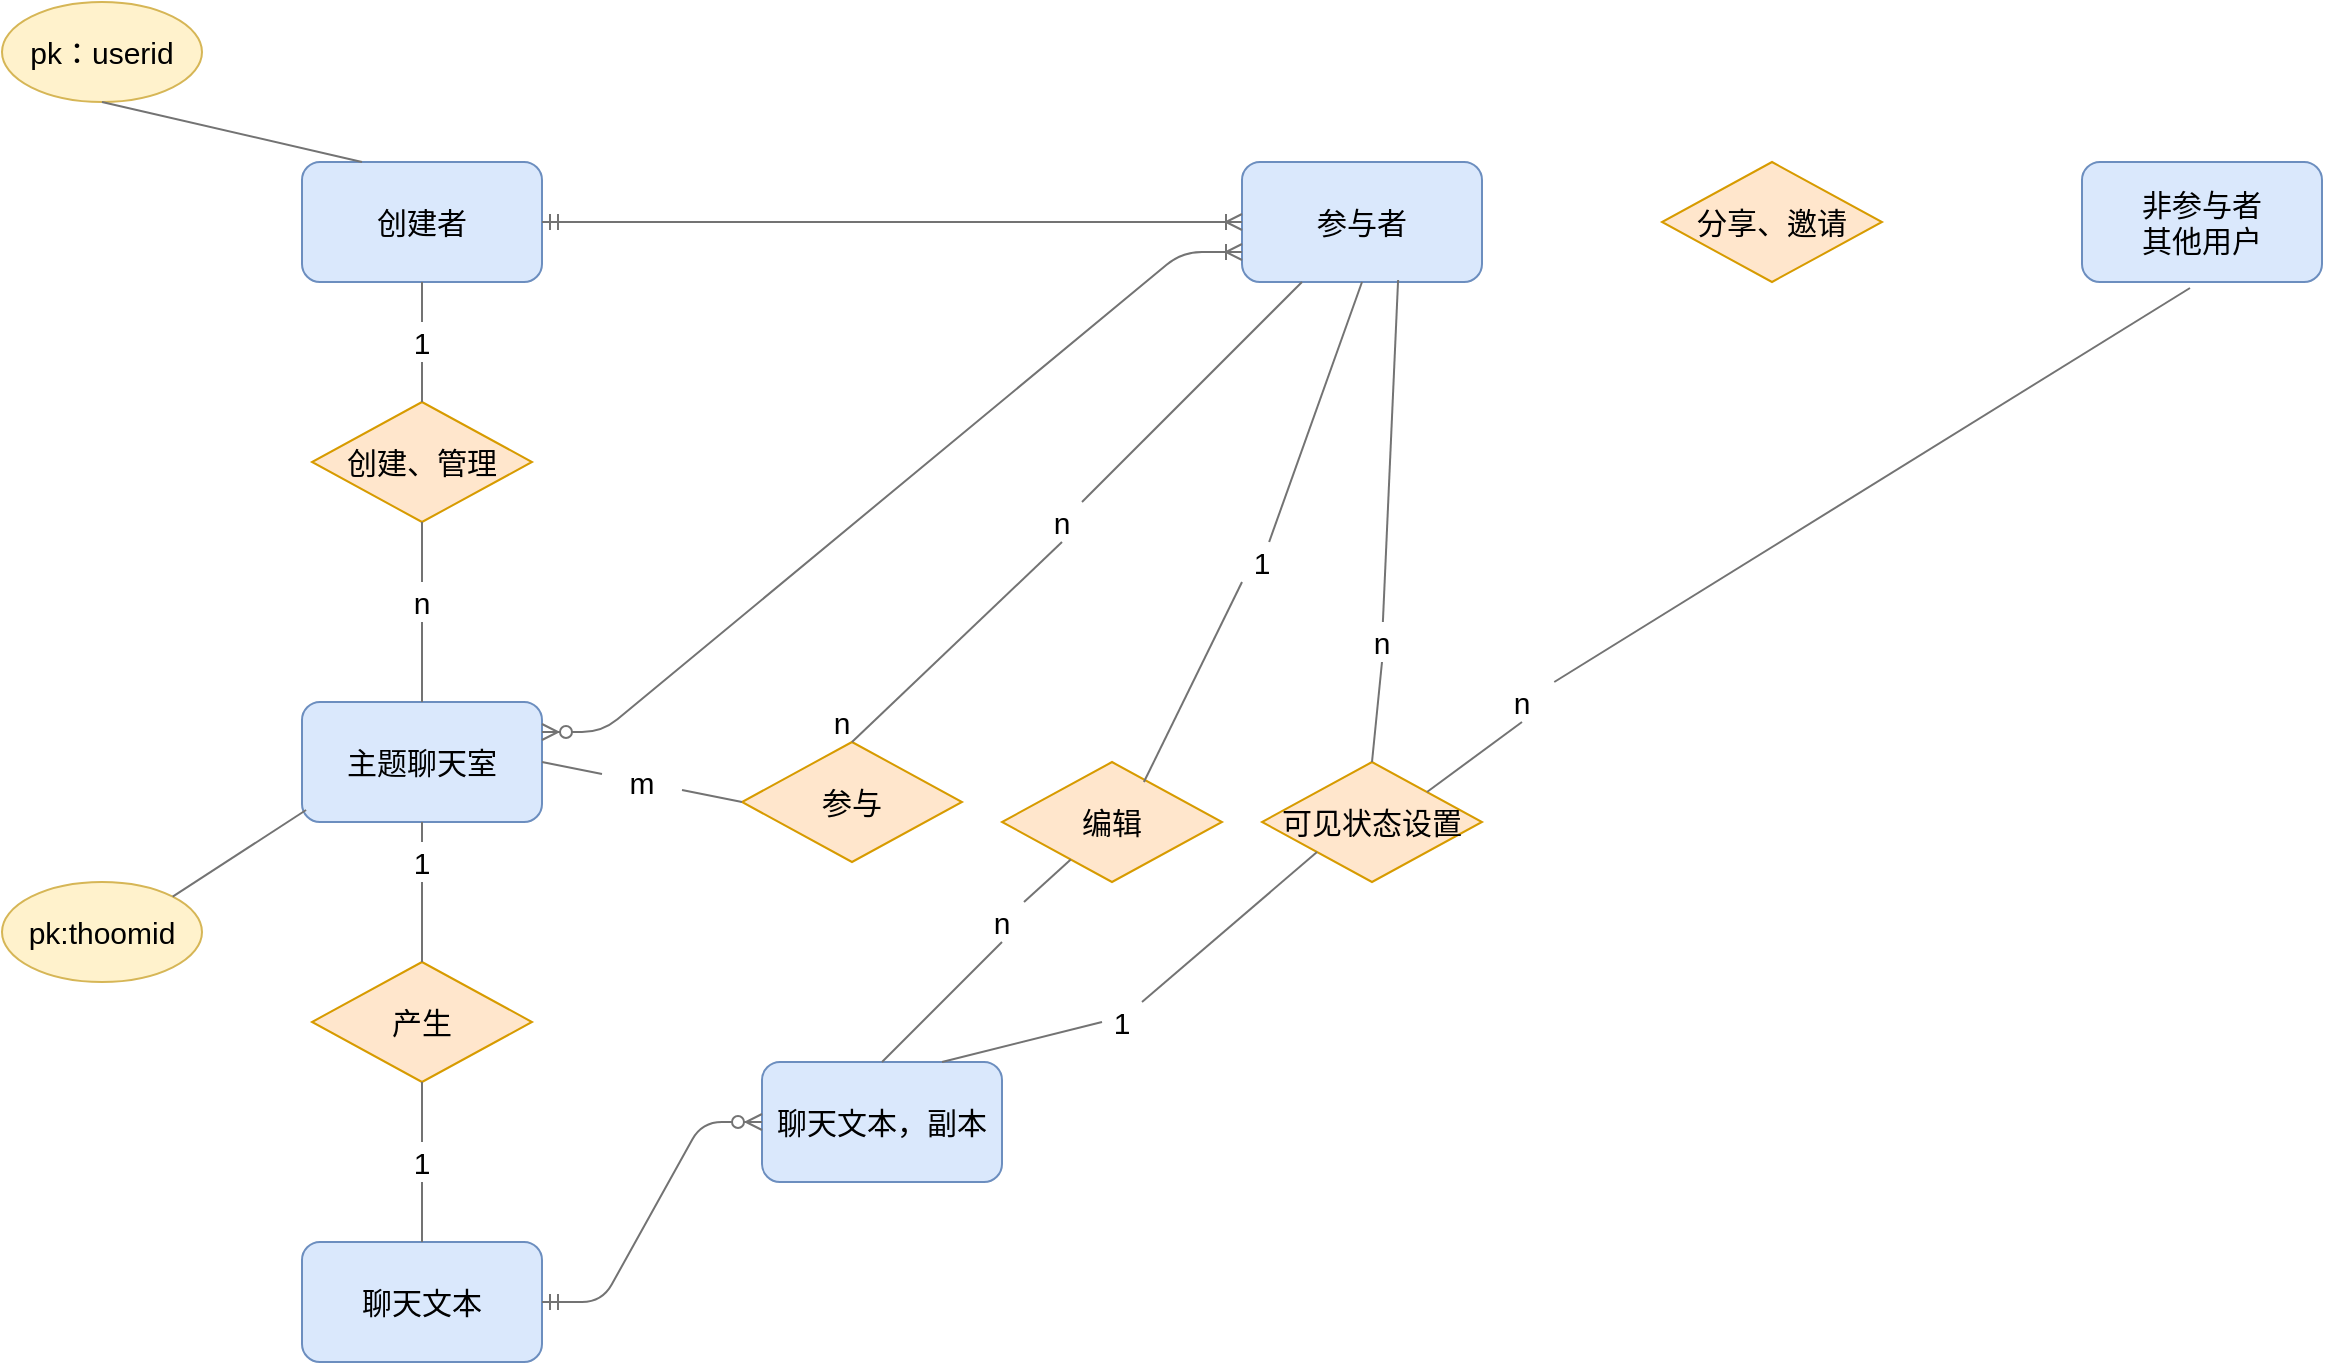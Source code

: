 <mxfile version="14.0.1" type="github">
  <diagram name="Page-1" id="ad52d381-51e7-2e0d-a935-2d0ddd2fd229">
    <mxGraphModel dx="1968" dy="482" grid="1" gridSize="10" guides="1" tooltips="1" connect="1" arrows="1" fold="1" page="1" pageScale="1" pageWidth="1100" pageHeight="850" background="#ffffff" math="0" shadow="0">
      <root>
        <mxCell id="0" />
        <mxCell id="1" parent="0" />
        <mxCell id="ttQ0ER8HzCOKpd5JwluA-4" value="创建者" style="rounded=1;whiteSpace=wrap;html=1;fillColor=#dae8fc;strokeColor=#6c8ebf;fontSize=15;" vertex="1" parent="1">
          <mxGeometry x="-10" y="440" width="120" height="60" as="geometry" />
        </mxCell>
        <mxCell id="ttQ0ER8HzCOKpd5JwluA-5" value="pk：userid" style="ellipse;whiteSpace=wrap;html=1;fontSize=15;fillColor=#fff2cc;strokeColor=#d6b656;" vertex="1" parent="1">
          <mxGeometry x="-160" y="360" width="100" height="50" as="geometry" />
        </mxCell>
        <mxCell id="ttQ0ER8HzCOKpd5JwluA-8" value="" style="endArrow=none;html=1;fontSize=15;entryX=0.5;entryY=1;entryDx=0;entryDy=0;exitX=0.25;exitY=0;exitDx=0;exitDy=0;fillColor=#f5f5f5;strokeColor=#737373;" edge="1" parent="1" source="ttQ0ER8HzCOKpd5JwluA-4" target="ttQ0ER8HzCOKpd5JwluA-5">
          <mxGeometry width="50" height="50" relative="1" as="geometry">
            <mxPoint x="160" y="510" as="sourcePoint" />
            <mxPoint x="210" y="460" as="targetPoint" />
          </mxGeometry>
        </mxCell>
        <mxCell id="ttQ0ER8HzCOKpd5JwluA-10" value="创建、管理" style="rhombus;whiteSpace=wrap;html=1;fontSize=15;fillColor=#ffe6cc;strokeColor=#d79b00;" vertex="1" parent="1">
          <mxGeometry x="-5" y="560" width="110" height="60" as="geometry" />
        </mxCell>
        <mxCell id="ttQ0ER8HzCOKpd5JwluA-11" value="" style="endArrow=none;html=1;fontSize=15;entryX=0.5;entryY=1;entryDx=0;entryDy=0;fillColor=#f5f5f5;strokeColor=#737373;" edge="1" parent="1" source="ttQ0ER8HzCOKpd5JwluA-12" target="ttQ0ER8HzCOKpd5JwluA-4">
          <mxGeometry width="50" height="50" relative="1" as="geometry">
            <mxPoint x="100" y="360" as="sourcePoint" />
            <mxPoint x="20" y="310" as="targetPoint" />
          </mxGeometry>
        </mxCell>
        <mxCell id="ttQ0ER8HzCOKpd5JwluA-12" value="1" style="text;html=1;strokeColor=none;fillColor=none;align=center;verticalAlign=middle;whiteSpace=wrap;rounded=0;fontSize=15;" vertex="1" parent="1">
          <mxGeometry x="30" y="520" width="40" height="20" as="geometry" />
        </mxCell>
        <mxCell id="ttQ0ER8HzCOKpd5JwluA-17" value="" style="endArrow=none;html=1;fontSize=15;entryX=0.5;entryY=1;entryDx=0;entryDy=0;fillColor=#f5f5f5;strokeColor=#737373;" edge="1" parent="1" source="ttQ0ER8HzCOKpd5JwluA-10" target="ttQ0ER8HzCOKpd5JwluA-12">
          <mxGeometry width="50" height="50" relative="1" as="geometry">
            <mxPoint x="50" y="590" as="sourcePoint" />
            <mxPoint x="50" y="500" as="targetPoint" />
          </mxGeometry>
        </mxCell>
        <mxCell id="ttQ0ER8HzCOKpd5JwluA-19" value="主题聊天室" style="rounded=1;whiteSpace=wrap;html=1;fillColor=#dae8fc;strokeColor=#6c8ebf;fontSize=15;" vertex="1" parent="1">
          <mxGeometry x="-10" y="710" width="120" height="60" as="geometry" />
        </mxCell>
        <mxCell id="ttQ0ER8HzCOKpd5JwluA-20" value="" style="endArrow=none;html=1;fontSize=15;entryX=0.5;entryY=1;entryDx=0;entryDy=0;fillColor=#f5f5f5;strokeColor=#737373;" edge="1" source="ttQ0ER8HzCOKpd5JwluA-21" parent="1" target="ttQ0ER8HzCOKpd5JwluA-10">
          <mxGeometry width="50" height="50" relative="1" as="geometry">
            <mxPoint x="-10" y="480" as="sourcePoint" />
            <mxPoint x="-60" y="620" as="targetPoint" />
          </mxGeometry>
        </mxCell>
        <mxCell id="ttQ0ER8HzCOKpd5JwluA-21" value="n" style="text;html=1;strokeColor=none;fillColor=none;align=center;verticalAlign=middle;whiteSpace=wrap;rounded=0;fontSize=15;" vertex="1" parent="1">
          <mxGeometry x="30" y="650" width="40" height="20" as="geometry" />
        </mxCell>
        <mxCell id="ttQ0ER8HzCOKpd5JwluA-22" value="" style="endArrow=none;html=1;fontSize=15;entryX=0.5;entryY=1;entryDx=0;entryDy=0;fillColor=#f5f5f5;strokeColor=#737373;exitX=0.5;exitY=0;exitDx=0;exitDy=0;" edge="1" target="ttQ0ER8HzCOKpd5JwluA-21" parent="1" source="ttQ0ER8HzCOKpd5JwluA-19">
          <mxGeometry width="50" height="50" relative="1" as="geometry">
            <mxPoint x="-60" y="710" as="sourcePoint" />
            <mxPoint x="-60" y="620" as="targetPoint" />
          </mxGeometry>
        </mxCell>
        <mxCell id="ttQ0ER8HzCOKpd5JwluA-24" value="pk:thoomid" style="ellipse;whiteSpace=wrap;html=1;fontSize=15;fillColor=#fff2cc;strokeColor=#d6b656;" vertex="1" parent="1">
          <mxGeometry x="-160" y="800" width="100" height="50" as="geometry" />
        </mxCell>
        <mxCell id="ttQ0ER8HzCOKpd5JwluA-25" value="" style="endArrow=none;html=1;fontSize=15;entryX=1;entryY=0;entryDx=0;entryDy=0;exitX=0.017;exitY=0.9;exitDx=0;exitDy=0;fillColor=#f5f5f5;strokeColor=#737373;exitPerimeter=0;" edge="1" parent="1" source="ttQ0ER8HzCOKpd5JwluA-19" target="ttQ0ER8HzCOKpd5JwluA-24">
          <mxGeometry width="50" height="50" relative="1" as="geometry">
            <mxPoint x="-30" y="790" as="sourcePoint" />
            <mxPoint x="-110" y="740" as="targetPoint" />
          </mxGeometry>
        </mxCell>
        <mxCell id="ttQ0ER8HzCOKpd5JwluA-26" value="参与" style="rhombus;whiteSpace=wrap;html=1;fontSize=15;fillColor=#ffe6cc;strokeColor=#d79b00;" vertex="1" parent="1">
          <mxGeometry x="210" y="730" width="110" height="60" as="geometry" />
        </mxCell>
        <mxCell id="ttQ0ER8HzCOKpd5JwluA-27" value="" style="endArrow=none;html=1;fontSize=15;entryX=1;entryY=0.5;entryDx=0;entryDy=0;fillColor=#f5f5f5;strokeColor=#737373;" edge="1" source="ttQ0ER8HzCOKpd5JwluA-28" parent="1" target="ttQ0ER8HzCOKpd5JwluA-19">
          <mxGeometry width="50" height="50" relative="1" as="geometry">
            <mxPoint x="130" y="740" as="sourcePoint" />
            <mxPoint x="90" y="750" as="targetPoint" />
          </mxGeometry>
        </mxCell>
        <mxCell id="ttQ0ER8HzCOKpd5JwluA-28" value="m" style="text;html=1;strokeColor=none;fillColor=none;align=center;verticalAlign=middle;whiteSpace=wrap;rounded=0;fontSize=15;" vertex="1" parent="1">
          <mxGeometry x="140" y="740" width="40" height="20" as="geometry" />
        </mxCell>
        <mxCell id="ttQ0ER8HzCOKpd5JwluA-29" value="" style="endArrow=none;html=1;fontSize=15;fillColor=#f5f5f5;strokeColor=#737373;exitX=0;exitY=0.5;exitDx=0;exitDy=0;" edge="1" target="ttQ0ER8HzCOKpd5JwluA-28" parent="1" source="ttQ0ER8HzCOKpd5JwluA-26">
          <mxGeometry width="50" height="50" relative="1" as="geometry">
            <mxPoint x="360" y="790" as="sourcePoint" />
            <mxPoint x="250" y="700" as="targetPoint" />
          </mxGeometry>
        </mxCell>
        <mxCell id="ttQ0ER8HzCOKpd5JwluA-30" value="参与者" style="rounded=1;whiteSpace=wrap;html=1;fillColor=#dae8fc;strokeColor=#6c8ebf;fontSize=15;" vertex="1" parent="1">
          <mxGeometry x="460" y="440" width="120" height="60" as="geometry" />
        </mxCell>
        <mxCell id="ttQ0ER8HzCOKpd5JwluA-31" value="" style="endArrow=none;html=1;fontSize=15;fillColor=#f5f5f5;strokeColor=#737373;entryX=0.25;entryY=1;entryDx=0;entryDy=0;" edge="1" source="ttQ0ER8HzCOKpd5JwluA-32" parent="1" target="ttQ0ER8HzCOKpd5JwluA-30">
          <mxGeometry width="50" height="50" relative="1" as="geometry">
            <mxPoint x="380" y="410" as="sourcePoint" />
            <mxPoint x="440" y="530" as="targetPoint" />
          </mxGeometry>
        </mxCell>
        <mxCell id="ttQ0ER8HzCOKpd5JwluA-32" value="n" style="text;html=1;strokeColor=none;fillColor=none;align=center;verticalAlign=middle;whiteSpace=wrap;rounded=0;fontSize=15;" vertex="1" parent="1">
          <mxGeometry x="350" y="610" width="40" height="20" as="geometry" />
        </mxCell>
        <mxCell id="ttQ0ER8HzCOKpd5JwluA-33" value="" style="endArrow=none;html=1;fontSize=15;entryX=0.5;entryY=1;entryDx=0;entryDy=0;fillColor=#f5f5f5;strokeColor=#737373;exitX=0.5;exitY=0;exitDx=0;exitDy=0;" edge="1" target="ttQ0ER8HzCOKpd5JwluA-32" parent="1" source="ttQ0ER8HzCOKpd5JwluA-26">
          <mxGeometry width="50" height="50" relative="1" as="geometry">
            <mxPoint x="440" y="640" as="sourcePoint" />
            <mxPoint x="330" y="550" as="targetPoint" />
          </mxGeometry>
        </mxCell>
        <mxCell id="ttQ0ER8HzCOKpd5JwluA-34" value="" style="edgeStyle=entityRelationEdgeStyle;fontSize=12;html=1;endArrow=ERoneToMany;startArrow=ERmandOne;strokeColor=#737373;exitX=1;exitY=0.5;exitDx=0;exitDy=0;entryX=0;entryY=0.5;entryDx=0;entryDy=0;" edge="1" parent="1" source="ttQ0ER8HzCOKpd5JwluA-4" target="ttQ0ER8HzCOKpd5JwluA-30">
          <mxGeometry width="100" height="100" relative="1" as="geometry">
            <mxPoint x="200" y="620" as="sourcePoint" />
            <mxPoint x="300" y="520" as="targetPoint" />
          </mxGeometry>
        </mxCell>
        <mxCell id="ttQ0ER8HzCOKpd5JwluA-36" value="" style="edgeStyle=entityRelationEdgeStyle;fontSize=12;html=1;endArrow=ERoneToMany;startArrow=ERzeroToMany;strokeColor=#737373;exitX=1;exitY=0.25;exitDx=0;exitDy=0;entryX=0;entryY=0.75;entryDx=0;entryDy=0;" edge="1" parent="1" source="ttQ0ER8HzCOKpd5JwluA-19" target="ttQ0ER8HzCOKpd5JwluA-30">
          <mxGeometry width="100" height="100" relative="1" as="geometry">
            <mxPoint x="200" y="720" as="sourcePoint" />
            <mxPoint x="300" y="620" as="targetPoint" />
          </mxGeometry>
        </mxCell>
        <mxCell id="ttQ0ER8HzCOKpd5JwluA-37" value="产生" style="rhombus;whiteSpace=wrap;html=1;fontSize=15;fillColor=#ffe6cc;strokeColor=#d79b00;" vertex="1" parent="1">
          <mxGeometry x="-5" y="840" width="110" height="60" as="geometry" />
        </mxCell>
        <mxCell id="ttQ0ER8HzCOKpd5JwluA-38" value="" style="endArrow=none;html=1;fontSize=15;entryX=0.5;entryY=1;entryDx=0;entryDy=0;fillColor=#f5f5f5;strokeColor=#737373;" edge="1" source="ttQ0ER8HzCOKpd5JwluA-39" parent="1" target="ttQ0ER8HzCOKpd5JwluA-19">
          <mxGeometry width="50" height="50" relative="1" as="geometry">
            <mxPoint x="200" y="640" as="sourcePoint" />
            <mxPoint x="150" y="780" as="targetPoint" />
          </mxGeometry>
        </mxCell>
        <mxCell id="ttQ0ER8HzCOKpd5JwluA-39" value="1" style="text;html=1;strokeColor=none;fillColor=none;align=center;verticalAlign=middle;whiteSpace=wrap;rounded=0;fontSize=15;" vertex="1" parent="1">
          <mxGeometry x="30" y="780" width="40" height="20" as="geometry" />
        </mxCell>
        <mxCell id="ttQ0ER8HzCOKpd5JwluA-40" value="" style="endArrow=none;html=1;fontSize=15;entryX=0.5;entryY=1;entryDx=0;entryDy=0;fillColor=#f5f5f5;strokeColor=#737373;" edge="1" target="ttQ0ER8HzCOKpd5JwluA-39" parent="1" source="ttQ0ER8HzCOKpd5JwluA-37">
          <mxGeometry width="50" height="50" relative="1" as="geometry">
            <mxPoint x="150" y="870" as="sourcePoint" />
            <mxPoint x="150" y="780" as="targetPoint" />
          </mxGeometry>
        </mxCell>
        <mxCell id="ttQ0ER8HzCOKpd5JwluA-42" value="聊天文本" style="rounded=1;whiteSpace=wrap;html=1;fillColor=#dae8fc;strokeColor=#6c8ebf;fontSize=15;" vertex="1" parent="1">
          <mxGeometry x="-10" y="980" width="120" height="60" as="geometry" />
        </mxCell>
        <mxCell id="ttQ0ER8HzCOKpd5JwluA-44" value="" style="endArrow=none;html=1;fontSize=15;entryX=0.5;entryY=1;entryDx=0;entryDy=0;fillColor=#f5f5f5;strokeColor=#737373;" edge="1" source="ttQ0ER8HzCOKpd5JwluA-45" parent="1" target="ttQ0ER8HzCOKpd5JwluA-37">
          <mxGeometry width="50" height="50" relative="1" as="geometry">
            <mxPoint x="135" y="740" as="sourcePoint" />
            <mxPoint x="-115" y="960" as="targetPoint" />
          </mxGeometry>
        </mxCell>
        <mxCell id="ttQ0ER8HzCOKpd5JwluA-45" value="1" style="text;html=1;strokeColor=none;fillColor=none;align=center;verticalAlign=middle;whiteSpace=wrap;rounded=0;fontSize=15;" vertex="1" parent="1">
          <mxGeometry x="30" y="930" width="40" height="20" as="geometry" />
        </mxCell>
        <mxCell id="ttQ0ER8HzCOKpd5JwluA-46" value="" style="endArrow=none;html=1;fontSize=15;entryX=0.5;entryY=1;entryDx=0;entryDy=0;fillColor=#f5f5f5;strokeColor=#737373;exitX=0.5;exitY=0;exitDx=0;exitDy=0;" edge="1" target="ttQ0ER8HzCOKpd5JwluA-45" parent="1" source="ttQ0ER8HzCOKpd5JwluA-42">
          <mxGeometry width="50" height="50" relative="1" as="geometry">
            <mxPoint x="85" y="970" as="sourcePoint" />
            <mxPoint x="85" y="880" as="targetPoint" />
          </mxGeometry>
        </mxCell>
        <mxCell id="ttQ0ER8HzCOKpd5JwluA-49" value="聊天文本，副本" style="rounded=1;whiteSpace=wrap;html=1;fillColor=#dae8fc;strokeColor=#6c8ebf;fontSize=15;" vertex="1" parent="1">
          <mxGeometry x="220" y="890" width="120" height="60" as="geometry" />
        </mxCell>
        <mxCell id="ttQ0ER8HzCOKpd5JwluA-54" value="" style="edgeStyle=entityRelationEdgeStyle;fontSize=12;html=1;endArrow=ERzeroToMany;startArrow=ERmandOne;strokeColor=#737373;exitX=1;exitY=0.5;exitDx=0;exitDy=0;entryX=0;entryY=0.5;entryDx=0;entryDy=0;" edge="1" parent="1" source="ttQ0ER8HzCOKpd5JwluA-42" target="ttQ0ER8HzCOKpd5JwluA-49">
          <mxGeometry width="100" height="100" relative="1" as="geometry">
            <mxPoint x="210" y="880" as="sourcePoint" />
            <mxPoint x="310" y="780" as="targetPoint" />
          </mxGeometry>
        </mxCell>
        <mxCell id="ttQ0ER8HzCOKpd5JwluA-55" value="编辑" style="rhombus;whiteSpace=wrap;html=1;fontSize=15;fillColor=#ffe6cc;strokeColor=#d79b00;" vertex="1" parent="1">
          <mxGeometry x="340" y="740" width="110" height="60" as="geometry" />
        </mxCell>
        <mxCell id="ttQ0ER8HzCOKpd5JwluA-56" value="" style="endArrow=none;html=1;fontSize=15;fillColor=#f5f5f5;strokeColor=#737373;" edge="1" source="ttQ0ER8HzCOKpd5JwluA-57" parent="1" target="ttQ0ER8HzCOKpd5JwluA-55">
          <mxGeometry width="50" height="50" relative="1" as="geometry">
            <mxPoint x="190" y="720" as="sourcePoint" />
            <mxPoint x="250" y="860" as="targetPoint" />
          </mxGeometry>
        </mxCell>
        <mxCell id="ttQ0ER8HzCOKpd5JwluA-57" value="n" style="text;html=1;strokeColor=none;fillColor=none;align=center;verticalAlign=middle;whiteSpace=wrap;rounded=0;fontSize=15;rotation=0;" vertex="1" parent="1">
          <mxGeometry x="320" y="810" width="40" height="20" as="geometry" />
        </mxCell>
        <mxCell id="ttQ0ER8HzCOKpd5JwluA-58" value="" style="endArrow=none;html=1;fontSize=15;entryX=0.5;entryY=1;entryDx=0;entryDy=0;fillColor=#f5f5f5;strokeColor=#737373;exitX=0.5;exitY=0;exitDx=0;exitDy=0;" edge="1" target="ttQ0ER8HzCOKpd5JwluA-57" parent="1" source="ttQ0ER8HzCOKpd5JwluA-49">
          <mxGeometry width="50" height="50" relative="1" as="geometry">
            <mxPoint x="250" y="950" as="sourcePoint" />
            <mxPoint x="140" y="860" as="targetPoint" />
          </mxGeometry>
        </mxCell>
        <mxCell id="ttQ0ER8HzCOKpd5JwluA-60" value="" style="endArrow=none;html=1;fontSize=15;entryX=0.5;entryY=1;entryDx=0;entryDy=0;fillColor=#f5f5f5;strokeColor=#737373;" edge="1" source="ttQ0ER8HzCOKpd5JwluA-61" parent="1" target="ttQ0ER8HzCOKpd5JwluA-30">
          <mxGeometry width="50" height="50" relative="1" as="geometry">
            <mxPoint x="310" y="540" as="sourcePoint" />
            <mxPoint x="260" y="680" as="targetPoint" />
          </mxGeometry>
        </mxCell>
        <mxCell id="ttQ0ER8HzCOKpd5JwluA-61" value="1" style="text;html=1;strokeColor=none;fillColor=none;align=center;verticalAlign=middle;whiteSpace=wrap;rounded=0;fontSize=15;" vertex="1" parent="1">
          <mxGeometry x="450" y="630" width="40" height="20" as="geometry" />
        </mxCell>
        <mxCell id="ttQ0ER8HzCOKpd5JwluA-62" value="" style="endArrow=none;html=1;fontSize=15;fillColor=#f5f5f5;strokeColor=#737373;exitX=0.645;exitY=0.167;exitDx=0;exitDy=0;exitPerimeter=0;" edge="1" parent="1" source="ttQ0ER8HzCOKpd5JwluA-55">
          <mxGeometry width="50" height="50" relative="1" as="geometry">
            <mxPoint x="260" y="770" as="sourcePoint" />
            <mxPoint x="460" y="650" as="targetPoint" />
          </mxGeometry>
        </mxCell>
        <mxCell id="ttQ0ER8HzCOKpd5JwluA-63" value="可见状态设置" style="rhombus;whiteSpace=wrap;html=1;fontSize=15;fillColor=#ffe6cc;strokeColor=#d79b00;" vertex="1" parent="1">
          <mxGeometry x="470" y="740" width="110" height="60" as="geometry" />
        </mxCell>
        <mxCell id="ttQ0ER8HzCOKpd5JwluA-64" value="" style="endArrow=none;html=1;fontSize=15;entryX=0;entryY=1;entryDx=0;entryDy=0;fillColor=#f5f5f5;strokeColor=#737373;exitX=0.75;exitY=0;exitDx=0;exitDy=0;" edge="1" source="ttQ0ER8HzCOKpd5JwluA-65" parent="1" target="ttQ0ER8HzCOKpd5JwluA-63">
          <mxGeometry width="50" height="50" relative="1" as="geometry">
            <mxPoint x="470" y="715" as="sourcePoint" />
            <mxPoint x="437.5" y="825" as="targetPoint" />
          </mxGeometry>
        </mxCell>
        <mxCell id="ttQ0ER8HzCOKpd5JwluA-65" value="1" style="text;html=1;strokeColor=none;fillColor=none;align=center;verticalAlign=middle;whiteSpace=wrap;rounded=0;fontSize=15;" vertex="1" parent="1">
          <mxGeometry x="380" y="860" width="40" height="20" as="geometry" />
        </mxCell>
        <mxCell id="ttQ0ER8HzCOKpd5JwluA-66" value="" style="endArrow=none;html=1;fontSize=15;fillColor=#f5f5f5;strokeColor=#737373;exitX=0.75;exitY=0;exitDx=0;exitDy=0;" edge="1" parent="1" source="ttQ0ER8HzCOKpd5JwluA-49">
          <mxGeometry width="50" height="50" relative="1" as="geometry">
            <mxPoint x="320" y="885" as="sourcePoint" />
            <mxPoint x="390" y="870" as="targetPoint" />
          </mxGeometry>
        </mxCell>
        <mxCell id="ttQ0ER8HzCOKpd5JwluA-68" value="n" style="text;html=1;strokeColor=none;fillColor=none;align=center;verticalAlign=middle;whiteSpace=wrap;rounded=0;fontSize=15;" vertex="1" parent="1">
          <mxGeometry x="240" y="710" width="40" height="20" as="geometry" />
        </mxCell>
        <mxCell id="ttQ0ER8HzCOKpd5JwluA-71" value="非参与者&lt;br&gt;其他用户" style="rounded=1;whiteSpace=wrap;html=1;fillColor=#dae8fc;strokeColor=#6c8ebf;fontSize=15;" vertex="1" parent="1">
          <mxGeometry x="880" y="440" width="120" height="60" as="geometry" />
        </mxCell>
        <mxCell id="ttQ0ER8HzCOKpd5JwluA-72" value="" style="endArrow=none;html=1;fontSize=15;entryX=0.65;entryY=1;entryDx=0;entryDy=0;fillColor=#f5f5f5;strokeColor=#737373;entryPerimeter=0;" edge="1" source="ttQ0ER8HzCOKpd5JwluA-73" parent="1">
          <mxGeometry width="50" height="50" relative="1" as="geometry">
            <mxPoint x="540.05" y="528.98" as="sourcePoint" />
            <mxPoint x="538.05" y="498.98" as="targetPoint" />
          </mxGeometry>
        </mxCell>
        <mxCell id="ttQ0ER8HzCOKpd5JwluA-73" value="n" style="text;html=1;strokeColor=none;fillColor=none;align=center;verticalAlign=middle;whiteSpace=wrap;rounded=0;fontSize=15;" vertex="1" parent="1">
          <mxGeometry x="510" y="670" width="40" height="20" as="geometry" />
        </mxCell>
        <mxCell id="ttQ0ER8HzCOKpd5JwluA-74" value="" style="endArrow=none;html=1;fontSize=15;entryX=0.5;entryY=1;entryDx=0;entryDy=0;fillColor=#f5f5f5;strokeColor=#737373;exitX=0.5;exitY=0;exitDx=0;exitDy=0;" edge="1" target="ttQ0ER8HzCOKpd5JwluA-73" parent="1" source="ttQ0ER8HzCOKpd5JwluA-63">
          <mxGeometry width="50" height="50" relative="1" as="geometry">
            <mxPoint x="479.0" y="800" as="sourcePoint" />
            <mxPoint x="490.05" y="668.98" as="targetPoint" />
          </mxGeometry>
        </mxCell>
        <mxCell id="ttQ0ER8HzCOKpd5JwluA-75" value="" style="endArrow=none;html=1;fontSize=15;entryX=0.45;entryY=1.05;entryDx=0;entryDy=0;fillColor=#f5f5f5;strokeColor=#737373;entryPerimeter=0;" edge="1" source="ttQ0ER8HzCOKpd5JwluA-76" parent="1" target="ttQ0ER8HzCOKpd5JwluA-71">
          <mxGeometry width="50" height="50" relative="1" as="geometry">
            <mxPoint x="540" y="530" as="sourcePoint" />
            <mxPoint x="600" y="670" as="targetPoint" />
          </mxGeometry>
        </mxCell>
        <mxCell id="ttQ0ER8HzCOKpd5JwluA-76" value="n" style="text;html=1;strokeColor=none;fillColor=none;align=center;verticalAlign=middle;whiteSpace=wrap;rounded=0;fontSize=15;" vertex="1" parent="1">
          <mxGeometry x="580" y="700" width="40" height="20" as="geometry" />
        </mxCell>
        <mxCell id="ttQ0ER8HzCOKpd5JwluA-77" value="" style="endArrow=none;html=1;fontSize=15;entryX=0.5;entryY=1;entryDx=0;entryDy=0;fillColor=#f5f5f5;strokeColor=#737373;exitX=1;exitY=0;exitDx=0;exitDy=0;" edge="1" target="ttQ0ER8HzCOKpd5JwluA-76" parent="1" source="ttQ0ER8HzCOKpd5JwluA-63">
          <mxGeometry width="50" height="50" relative="1" as="geometry">
            <mxPoint x="600" y="760" as="sourcePoint" />
            <mxPoint x="490" y="670" as="targetPoint" />
          </mxGeometry>
        </mxCell>
        <mxCell id="ttQ0ER8HzCOKpd5JwluA-78" value="分享、邀请" style="rhombus;whiteSpace=wrap;html=1;fontSize=15;fillColor=#ffe6cc;strokeColor=#d79b00;" vertex="1" parent="1">
          <mxGeometry x="670" y="440" width="110" height="60" as="geometry" />
        </mxCell>
      </root>
    </mxGraphModel>
  </diagram>
</mxfile>
